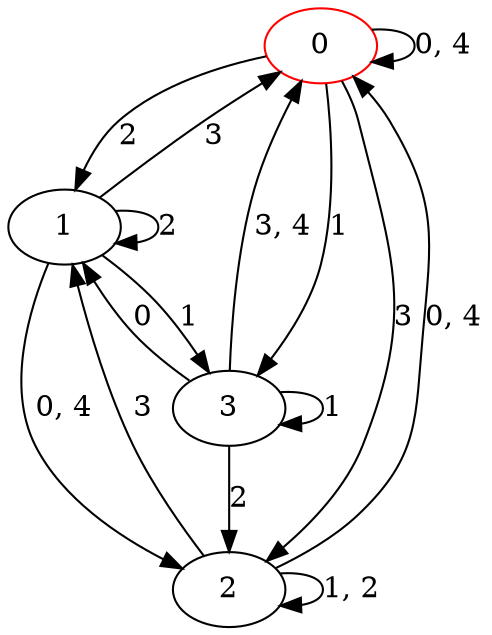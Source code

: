 digraph g {
0 [label= "0"] [color="red"];
1 [label= "1"];
2 [label= "2"];
3 [label= "3"];
0 -> 3[label= "1"];
0 -> 1[label= "2"];
0 -> 2[label= "3"];
1 -> 3[label= "1"];
1 -> 1[label= "2"];
1 -> 0[label= "3"];
2 -> 1[label= "3"];
3 -> 1[label= "0"];
3 -> 3[label= "1"];
3 -> 2[label= "2"];
0 -> 0[label= "0, 4"];
1 -> 2[label= "0, 4"];
2 -> 0[label= "0, 4"];
2 -> 2[label= "1, 2"];
3 -> 0[label= "3, 4"];
}
